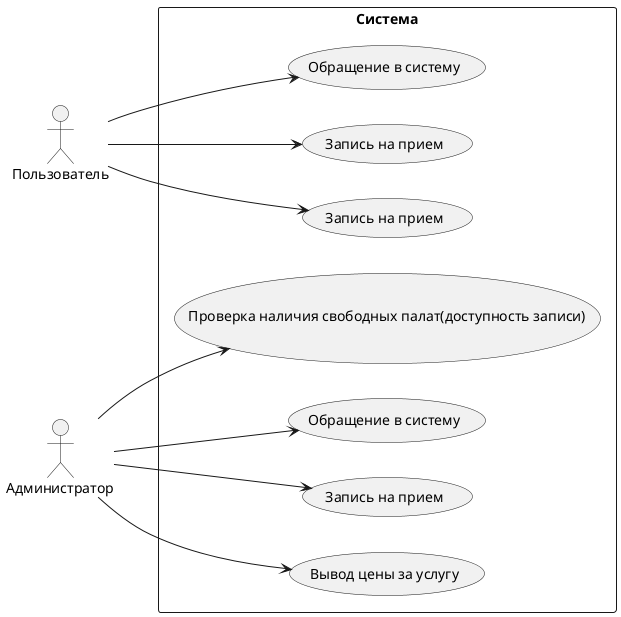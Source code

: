 @startuml
left to right direction
skinparam packageStyle rectangle
actor "Пользователь" as Pacient
actor "Администратор" as Admin
package "Система" {
usecase "Запись на прием" as Registration_onlain
usecase "Запись на прием" as Registration_offline
usecase "Запись на прием" as Registration_offline_Admin
usecase "Вывод цены за услугу" as Price
usecase "Проверка наличия свободных палат(доступность записи)" as Reach
usecase "Обращение в систему" as Login_Admin
usecase "Обращение в систему" as Login_pacient
}

Pacient --> Login_pacient
Pacient --> Registration_onlain
Pacient --> Registration_offline

Admin --> Registration_offline_Admin
Admin --> Price
Admin --> Reach
Admin --> Login_Admin
@enduml
